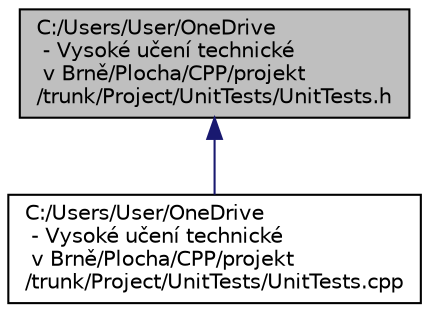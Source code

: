 digraph "C:/Users/User/OneDrive - Vysoké učení technické v Brně/Plocha/CPP/projekt/trunk/Project/UnitTests/UnitTests.h"
{
 // LATEX_PDF_SIZE
  edge [fontname="Helvetica",fontsize="10",labelfontname="Helvetica",labelfontsize="10"];
  node [fontname="Helvetica",fontsize="10",shape=record];
  Node1 [label="C:/Users/User/OneDrive\l - Vysoké učení technické\l v Brně/Plocha/CPP/projekt\l/trunk/Project/UnitTests/UnitTests.h",height=0.2,width=0.4,color="black", fillcolor="grey75", style="filled", fontcolor="black",tooltip="Unit tests parameters and headers include for class CPriorityQueue."];
  Node1 -> Node2 [dir="back",color="midnightblue",fontsize="10",style="solid",fontname="Helvetica"];
  Node2 [label="C:/Users/User/OneDrive\l - Vysoké učení technické\l v Brně/Plocha/CPP/projekt\l/trunk/Project/UnitTests/UnitTests.cpp",height=0.2,width=0.4,color="black", fillcolor="white", style="filled",URL="$_unit_tests_8cpp.html",tooltip="Functionality unit tests for class CPriorityQueue."];
}

